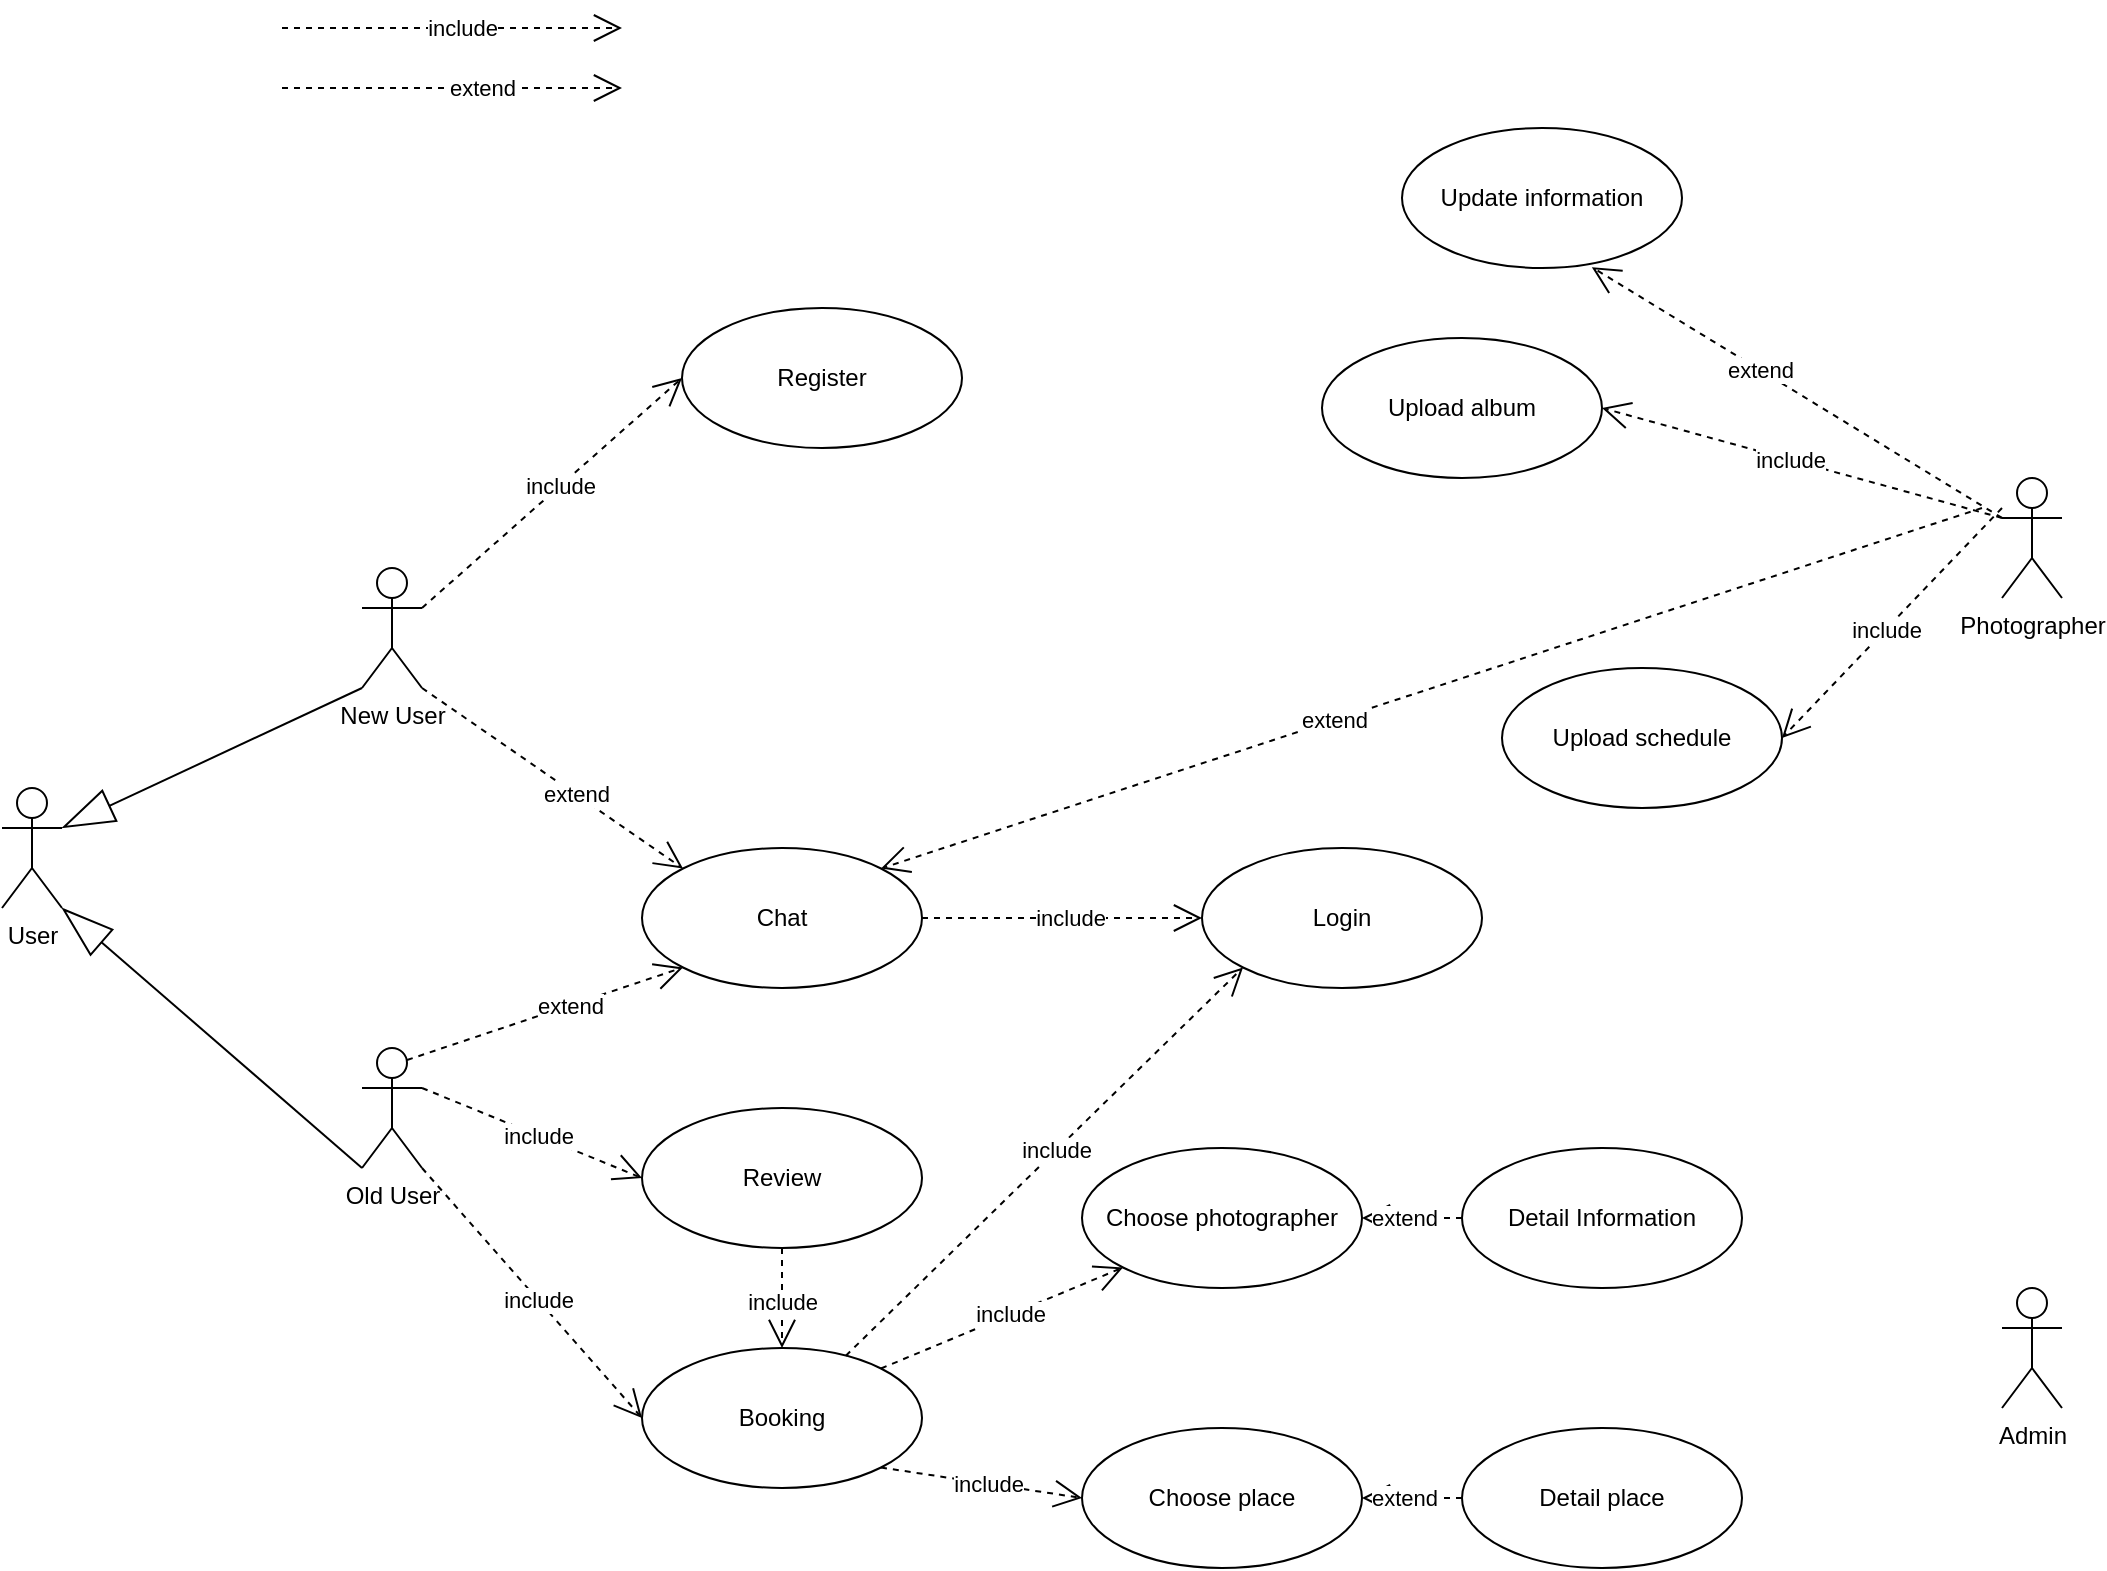 <mxfile version="13.7.9" type="github">
  <diagram id="EGZNZqLGof7JbSLH0rr6" name="Page-1">
    <mxGraphModel dx="1426" dy="783" grid="1" gridSize="10" guides="1" tooltips="1" connect="1" arrows="1" fold="1" page="1" pageScale="1" pageWidth="1100" pageHeight="1700" math="0" shadow="0">
      <root>
        <mxCell id="0" />
        <mxCell id="1" parent="0" />
        <mxCell id="xwwWXdzjIdcxHAzQ7T1N-3" value="User" style="shape=umlActor;verticalLabelPosition=bottom;verticalAlign=top;html=1;" vertex="1" parent="1">
          <mxGeometry x="130" y="810" width="30" height="60" as="geometry" />
        </mxCell>
        <mxCell id="xwwWXdzjIdcxHAzQ7T1N-4" value="New User" style="shape=umlActor;verticalLabelPosition=bottom;verticalAlign=top;html=1;" vertex="1" parent="1">
          <mxGeometry x="310" y="700" width="30" height="60" as="geometry" />
        </mxCell>
        <mxCell id="xwwWXdzjIdcxHAzQ7T1N-7" value="Old User" style="shape=umlActor;verticalLabelPosition=bottom;verticalAlign=top;html=1;" vertex="1" parent="1">
          <mxGeometry x="310" y="940" width="30" height="60" as="geometry" />
        </mxCell>
        <mxCell id="xwwWXdzjIdcxHAzQ7T1N-8" value="Register" style="ellipse;whiteSpace=wrap;html=1;" vertex="1" parent="1">
          <mxGeometry x="470" y="570" width="140" height="70" as="geometry" />
        </mxCell>
        <mxCell id="xwwWXdzjIdcxHAzQ7T1N-9" value="Chat" style="ellipse;whiteSpace=wrap;html=1;" vertex="1" parent="1">
          <mxGeometry x="450" y="840" width="140" height="70" as="geometry" />
        </mxCell>
        <mxCell id="xwwWXdzjIdcxHAzQ7T1N-10" value="Login" style="ellipse;whiteSpace=wrap;html=1;" vertex="1" parent="1">
          <mxGeometry x="730" y="840" width="140" height="70" as="geometry" />
        </mxCell>
        <mxCell id="xwwWXdzjIdcxHAzQ7T1N-11" value="Booking" style="ellipse;whiteSpace=wrap;html=1;" vertex="1" parent="1">
          <mxGeometry x="450" y="1090" width="140" height="70" as="geometry" />
        </mxCell>
        <mxCell id="xwwWXdzjIdcxHAzQ7T1N-12" value="Choose photographer" style="ellipse;whiteSpace=wrap;html=1;" vertex="1" parent="1">
          <mxGeometry x="670" y="990" width="140" height="70" as="geometry" />
        </mxCell>
        <mxCell id="xwwWXdzjIdcxHAzQ7T1N-13" value="Choose place" style="ellipse;whiteSpace=wrap;html=1;" vertex="1" parent="1">
          <mxGeometry x="670" y="1130" width="140" height="70" as="geometry" />
        </mxCell>
        <mxCell id="xwwWXdzjIdcxHAzQ7T1N-14" value="Review" style="ellipse;whiteSpace=wrap;html=1;" vertex="1" parent="1">
          <mxGeometry x="450" y="970" width="140" height="70" as="geometry" />
        </mxCell>
        <mxCell id="xwwWXdzjIdcxHAzQ7T1N-15" value="Upload album" style="ellipse;whiteSpace=wrap;html=1;" vertex="1" parent="1">
          <mxGeometry x="790" y="585" width="140" height="70" as="geometry" />
        </mxCell>
        <mxCell id="xwwWXdzjIdcxHAzQ7T1N-16" value="Photographer" style="shape=umlActor;verticalLabelPosition=bottom;verticalAlign=top;html=1;" vertex="1" parent="1">
          <mxGeometry x="1130" y="655" width="30" height="60" as="geometry" />
        </mxCell>
        <mxCell id="xwwWXdzjIdcxHAzQ7T1N-17" value="Admin" style="shape=umlActor;verticalLabelPosition=bottom;verticalAlign=top;html=1;" vertex="1" parent="1">
          <mxGeometry x="1130" y="1060" width="30" height="60" as="geometry" />
        </mxCell>
        <mxCell id="xwwWXdzjIdcxHAzQ7T1N-19" value="Upload schedule" style="ellipse;whiteSpace=wrap;html=1;" vertex="1" parent="1">
          <mxGeometry x="880" y="750" width="140" height="70" as="geometry" />
        </mxCell>
        <mxCell id="xwwWXdzjIdcxHAzQ7T1N-22" value="" style="endArrow=blockThin;endFill=0;endSize=24;html=1;exitX=0;exitY=1;exitDx=0;exitDy=0;exitPerimeter=0;entryX=1;entryY=0.333;entryDx=0;entryDy=0;entryPerimeter=0;" edge="1" parent="1" source="xwwWXdzjIdcxHAzQ7T1N-4" target="xwwWXdzjIdcxHAzQ7T1N-3">
          <mxGeometry width="160" relative="1" as="geometry">
            <mxPoint x="230" y="820" as="sourcePoint" />
            <mxPoint x="390" y="820" as="targetPoint" />
          </mxGeometry>
        </mxCell>
        <mxCell id="xwwWXdzjIdcxHAzQ7T1N-23" value="" style="endArrow=blockThin;endFill=0;endSize=24;html=1;exitX=0;exitY=1;exitDx=0;exitDy=0;exitPerimeter=0;entryX=1;entryY=1;entryDx=0;entryDy=0;entryPerimeter=0;" edge="1" parent="1" source="xwwWXdzjIdcxHAzQ7T1N-7" target="xwwWXdzjIdcxHAzQ7T1N-3">
          <mxGeometry width="160" relative="1" as="geometry">
            <mxPoint x="190" y="910" as="sourcePoint" />
            <mxPoint x="40" y="980" as="targetPoint" />
          </mxGeometry>
        </mxCell>
        <mxCell id="xwwWXdzjIdcxHAzQ7T1N-24" value="include" style="endArrow=open;endSize=12;dashed=1;html=1;" edge="1" parent="1">
          <mxGeometry x="0.059" width="160" relative="1" as="geometry">
            <mxPoint x="270" y="430" as="sourcePoint" />
            <mxPoint x="440" y="430" as="targetPoint" />
            <mxPoint as="offset" />
          </mxGeometry>
        </mxCell>
        <mxCell id="xwwWXdzjIdcxHAzQ7T1N-26" value="extend" style="endArrow=open;endSize=12;dashed=1;html=1;" edge="1" parent="1">
          <mxGeometry x="0.176" width="160" relative="1" as="geometry">
            <mxPoint x="270" y="460" as="sourcePoint" />
            <mxPoint x="440" y="460" as="targetPoint" />
            <mxPoint as="offset" />
          </mxGeometry>
        </mxCell>
        <mxCell id="xwwWXdzjIdcxHAzQ7T1N-27" value="include" style="endArrow=open;endSize=12;dashed=1;html=1;exitX=1;exitY=0.333;exitDx=0;exitDy=0;exitPerimeter=0;entryX=0;entryY=0.5;entryDx=0;entryDy=0;" edge="1" parent="1" source="xwwWXdzjIdcxHAzQ7T1N-4" target="xwwWXdzjIdcxHAzQ7T1N-8">
          <mxGeometry x="0.059" width="160" relative="1" as="geometry">
            <mxPoint x="340" y="670" as="sourcePoint" />
            <mxPoint x="510" y="670" as="targetPoint" />
            <mxPoint as="offset" />
          </mxGeometry>
        </mxCell>
        <mxCell id="xwwWXdzjIdcxHAzQ7T1N-28" value="include" style="endArrow=open;endSize=12;dashed=1;html=1;exitX=0;exitY=0.333;exitDx=0;exitDy=0;exitPerimeter=0;entryX=1;entryY=0.5;entryDx=0;entryDy=0;" edge="1" parent="1" source="xwwWXdzjIdcxHAzQ7T1N-16" target="xwwWXdzjIdcxHAzQ7T1N-15">
          <mxGeometry x="0.059" width="160" relative="1" as="geometry">
            <mxPoint x="1040" y="630" as="sourcePoint" />
            <mxPoint x="1210" y="630" as="targetPoint" />
            <mxPoint as="offset" />
          </mxGeometry>
        </mxCell>
        <mxCell id="xwwWXdzjIdcxHAzQ7T1N-29" value="include" style="endArrow=open;endSize=12;dashed=1;html=1;entryX=1;entryY=0.5;entryDx=0;entryDy=0;" edge="1" parent="1" target="xwwWXdzjIdcxHAzQ7T1N-19">
          <mxGeometry x="0.059" width="160" relative="1" as="geometry">
            <mxPoint x="1130" y="670" as="sourcePoint" />
            <mxPoint x="1260" y="550" as="targetPoint" />
            <mxPoint as="offset" />
          </mxGeometry>
        </mxCell>
        <mxCell id="xwwWXdzjIdcxHAzQ7T1N-30" value="Update information" style="ellipse;whiteSpace=wrap;html=1;" vertex="1" parent="1">
          <mxGeometry x="830" y="480" width="140" height="70" as="geometry" />
        </mxCell>
        <mxCell id="xwwWXdzjIdcxHAzQ7T1N-31" value="extend" style="endArrow=open;endSize=12;dashed=1;html=1;exitX=0;exitY=0.333;exitDx=0;exitDy=0;exitPerimeter=0;entryX=0.678;entryY=0.994;entryDx=0;entryDy=0;entryPerimeter=0;" edge="1" parent="1" source="xwwWXdzjIdcxHAzQ7T1N-16" target="xwwWXdzjIdcxHAzQ7T1N-30">
          <mxGeometry x="0.176" width="160" relative="1" as="geometry">
            <mxPoint x="1110" y="560" as="sourcePoint" />
            <mxPoint x="1280" y="560" as="targetPoint" />
            <mxPoint as="offset" />
          </mxGeometry>
        </mxCell>
        <mxCell id="xwwWXdzjIdcxHAzQ7T1N-32" value="extend" style="endArrow=open;endSize=12;dashed=1;html=1;exitX=0.75;exitY=0.1;exitDx=0;exitDy=0;exitPerimeter=0;entryX=0;entryY=1;entryDx=0;entryDy=0;" edge="1" parent="1" source="xwwWXdzjIdcxHAzQ7T1N-7" target="xwwWXdzjIdcxHAzQ7T1N-9">
          <mxGeometry x="0.176" width="160" relative="1" as="geometry">
            <mxPoint x="360" y="910" as="sourcePoint" />
            <mxPoint x="530" y="910" as="targetPoint" />
            <mxPoint as="offset" />
          </mxGeometry>
        </mxCell>
        <mxCell id="xwwWXdzjIdcxHAzQ7T1N-33" value="include" style="endArrow=open;endSize=12;dashed=1;html=1;exitX=1;exitY=0.333;exitDx=0;exitDy=0;exitPerimeter=0;entryX=0;entryY=0.5;entryDx=0;entryDy=0;" edge="1" parent="1" source="xwwWXdzjIdcxHAzQ7T1N-7" target="xwwWXdzjIdcxHAzQ7T1N-14">
          <mxGeometry x="0.059" width="160" relative="1" as="geometry">
            <mxPoint x="410" y="980" as="sourcePoint" />
            <mxPoint x="580" y="980" as="targetPoint" />
            <mxPoint as="offset" />
          </mxGeometry>
        </mxCell>
        <mxCell id="xwwWXdzjIdcxHAzQ7T1N-34" value="include" style="endArrow=open;endSize=12;dashed=1;html=1;exitX=1;exitY=1;exitDx=0;exitDy=0;exitPerimeter=0;entryX=0;entryY=0.5;entryDx=0;entryDy=0;" edge="1" parent="1" source="xwwWXdzjIdcxHAzQ7T1N-7" target="xwwWXdzjIdcxHAzQ7T1N-11">
          <mxGeometry x="0.059" width="160" relative="1" as="geometry">
            <mxPoint x="370" y="1070" as="sourcePoint" />
            <mxPoint x="540" y="1070" as="targetPoint" />
            <mxPoint as="offset" />
          </mxGeometry>
        </mxCell>
        <mxCell id="xwwWXdzjIdcxHAzQ7T1N-35" value="extend" style="endArrow=open;endSize=12;dashed=1;html=1;entryX=1;entryY=0;entryDx=0;entryDy=0;" edge="1" parent="1" target="xwwWXdzjIdcxHAzQ7T1N-9">
          <mxGeometry x="0.176" width="160" relative="1" as="geometry">
            <mxPoint x="1120" y="670" as="sourcePoint" />
            <mxPoint x="790" y="760" as="targetPoint" />
            <mxPoint as="offset" />
          </mxGeometry>
        </mxCell>
        <mxCell id="xwwWXdzjIdcxHAzQ7T1N-36" value="extend" style="endArrow=open;endSize=12;dashed=1;html=1;exitX=1;exitY=1;exitDx=0;exitDy=0;exitPerimeter=0;entryX=0;entryY=0;entryDx=0;entryDy=0;" edge="1" parent="1" source="xwwWXdzjIdcxHAzQ7T1N-4" target="xwwWXdzjIdcxHAzQ7T1N-9">
          <mxGeometry x="0.176" width="160" relative="1" as="geometry">
            <mxPoint x="470" y="730" as="sourcePoint" />
            <mxPoint x="640" y="730" as="targetPoint" />
            <mxPoint as="offset" />
          </mxGeometry>
        </mxCell>
        <mxCell id="xwwWXdzjIdcxHAzQ7T1N-37" value="include" style="endArrow=open;endSize=12;dashed=1;html=1;exitX=0.5;exitY=1;exitDx=0;exitDy=0;entryX=0.5;entryY=0;entryDx=0;entryDy=0;" edge="1" parent="1" source="xwwWXdzjIdcxHAzQ7T1N-14" target="xwwWXdzjIdcxHAzQ7T1N-11">
          <mxGeometry x="0.059" width="160" relative="1" as="geometry">
            <mxPoint x="580" y="1060" as="sourcePoint" />
            <mxPoint x="750" y="1060" as="targetPoint" />
            <mxPoint as="offset" />
          </mxGeometry>
        </mxCell>
        <mxCell id="xwwWXdzjIdcxHAzQ7T1N-38" value="include" style="endArrow=open;endSize=12;dashed=1;html=1;exitX=1;exitY=0;exitDx=0;exitDy=0;entryX=0;entryY=1;entryDx=0;entryDy=0;" edge="1" parent="1" source="xwwWXdzjIdcxHAzQ7T1N-11" target="xwwWXdzjIdcxHAzQ7T1N-12">
          <mxGeometry x="0.059" width="160" relative="1" as="geometry">
            <mxPoint x="630" y="930" as="sourcePoint" />
            <mxPoint x="800" y="930" as="targetPoint" />
            <mxPoint as="offset" />
          </mxGeometry>
        </mxCell>
        <mxCell id="xwwWXdzjIdcxHAzQ7T1N-39" value="include" style="endArrow=open;endSize=12;dashed=1;html=1;exitX=1;exitY=1;exitDx=0;exitDy=0;entryX=0;entryY=0.5;entryDx=0;entryDy=0;" edge="1" parent="1" source="xwwWXdzjIdcxHAzQ7T1N-11" target="xwwWXdzjIdcxHAzQ7T1N-13">
          <mxGeometry x="0.059" width="160" relative="1" as="geometry">
            <mxPoint x="580" y="940" as="sourcePoint" />
            <mxPoint x="750" y="940" as="targetPoint" />
            <mxPoint as="offset" />
          </mxGeometry>
        </mxCell>
        <mxCell id="xwwWXdzjIdcxHAzQ7T1N-40" value="include" style="endArrow=open;endSize=12;dashed=1;html=1;entryX=0;entryY=1;entryDx=0;entryDy=0;" edge="1" parent="1" source="xwwWXdzjIdcxHAzQ7T1N-11" target="xwwWXdzjIdcxHAzQ7T1N-10">
          <mxGeometry x="0.059" width="160" relative="1" as="geometry">
            <mxPoint x="670" y="900" as="sourcePoint" />
            <mxPoint x="840" y="900" as="targetPoint" />
            <mxPoint as="offset" />
          </mxGeometry>
        </mxCell>
        <mxCell id="xwwWXdzjIdcxHAzQ7T1N-41" value="include" style="endArrow=open;endSize=12;dashed=1;html=1;exitX=1;exitY=0.5;exitDx=0;exitDy=0;entryX=0;entryY=0.5;entryDx=0;entryDy=0;" edge="1" parent="1" source="xwwWXdzjIdcxHAzQ7T1N-9" target="xwwWXdzjIdcxHAzQ7T1N-10">
          <mxGeometry x="0.059" width="160" relative="1" as="geometry">
            <mxPoint x="600" y="730" as="sourcePoint" />
            <mxPoint x="770" y="730" as="targetPoint" />
            <mxPoint as="offset" />
          </mxGeometry>
        </mxCell>
        <mxCell id="xwwWXdzjIdcxHAzQ7T1N-42" value="Detail place" style="ellipse;whiteSpace=wrap;html=1;" vertex="1" parent="1">
          <mxGeometry x="860" y="1130" width="140" height="70" as="geometry" />
        </mxCell>
        <mxCell id="xwwWXdzjIdcxHAzQ7T1N-43" value="Detail Information" style="ellipse;whiteSpace=wrap;html=1;" vertex="1" parent="1">
          <mxGeometry x="860" y="990" width="140" height="70" as="geometry" />
        </mxCell>
        <mxCell id="xwwWXdzjIdcxHAzQ7T1N-44" value="extend" style="endArrow=open;endSize=12;dashed=1;html=1;exitX=0;exitY=0.5;exitDx=0;exitDy=0;entryX=1;entryY=0.5;entryDx=0;entryDy=0;" edge="1" parent="1" source="xwwWXdzjIdcxHAzQ7T1N-42" target="xwwWXdzjIdcxHAzQ7T1N-13">
          <mxGeometry x="0.176" width="160" relative="1" as="geometry">
            <mxPoint x="1060" y="1080" as="sourcePoint" />
            <mxPoint x="1230" y="1080" as="targetPoint" />
            <mxPoint as="offset" />
          </mxGeometry>
        </mxCell>
        <mxCell id="xwwWXdzjIdcxHAzQ7T1N-45" value="extend" style="endArrow=open;endSize=12;dashed=1;html=1;exitX=0;exitY=0.5;exitDx=0;exitDy=0;entryX=1;entryY=0.5;entryDx=0;entryDy=0;" edge="1" parent="1" source="xwwWXdzjIdcxHAzQ7T1N-43" target="xwwWXdzjIdcxHAzQ7T1N-12">
          <mxGeometry x="0.176" width="160" relative="1" as="geometry">
            <mxPoint x="820" y="960" as="sourcePoint" />
            <mxPoint x="990" y="960" as="targetPoint" />
            <mxPoint as="offset" />
          </mxGeometry>
        </mxCell>
      </root>
    </mxGraphModel>
  </diagram>
</mxfile>
